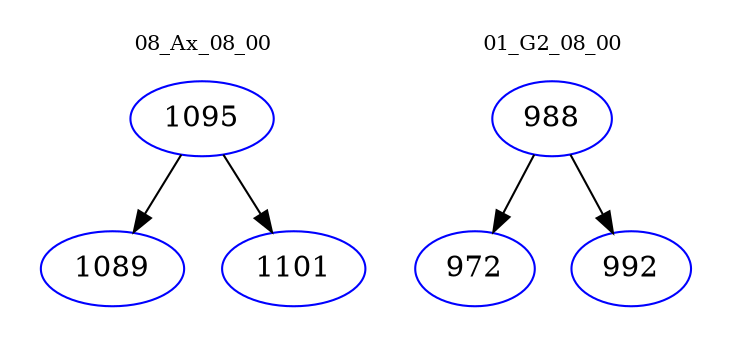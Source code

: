 digraph{
subgraph cluster_0 {
color = white
label = "08_Ax_08_00";
fontsize=10;
T0_1095 [label="1095", color="blue"]
T0_1095 -> T0_1089 [color="black"]
T0_1089 [label="1089", color="blue"]
T0_1095 -> T0_1101 [color="black"]
T0_1101 [label="1101", color="blue"]
}
subgraph cluster_1 {
color = white
label = "01_G2_08_00";
fontsize=10;
T1_988 [label="988", color="blue"]
T1_988 -> T1_972 [color="black"]
T1_972 [label="972", color="blue"]
T1_988 -> T1_992 [color="black"]
T1_992 [label="992", color="blue"]
}
}
